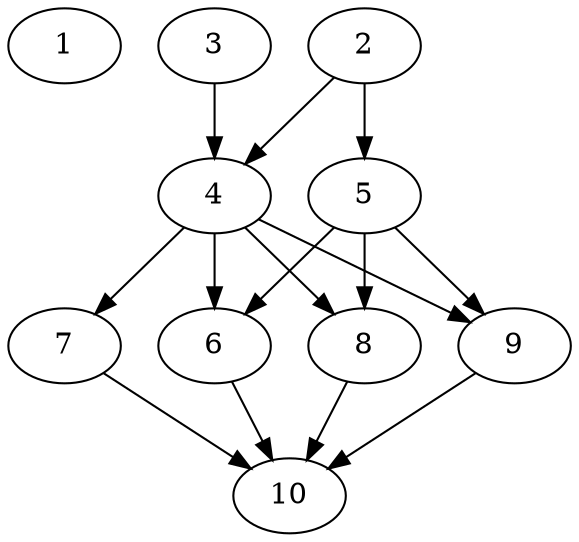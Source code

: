 // DAG automatically generated by daggen at Thu Oct  3 13:58:04 2019
// ./daggen --dot -n 10 --ccr 0.3 --fat 0.5 --regular 0.5 --density 0.9 --mindata 5242880 --maxdata 52428800 
digraph G {
  1 [size="52346880", alpha="0.18", expect_size="15704064"] 
  2 [size="54968320", alpha="0.08", expect_size="16490496"] 
  2 -> 4 [size ="16490496"]
  2 -> 5 [size ="16490496"]
  3 [size="65071787", alpha="0.18", expect_size="19521536"] 
  3 -> 4 [size ="19521536"]
  4 [size="114677760", alpha="0.10", expect_size="34403328"] 
  4 -> 6 [size ="34403328"]
  4 -> 7 [size ="34403328"]
  4 -> 8 [size ="34403328"]
  4 -> 9 [size ="34403328"]
  5 [size="78353067", alpha="0.01", expect_size="23505920"] 
  5 -> 6 [size ="23505920"]
  5 -> 8 [size ="23505920"]
  5 -> 9 [size ="23505920"]
  6 [size="20773547", alpha="0.06", expect_size="6232064"] 
  6 -> 10 [size ="6232064"]
  7 [size="81708373", alpha="0.08", expect_size="24512512"] 
  7 -> 10 [size ="24512512"]
  8 [size="24470187", alpha="0.08", expect_size="7341056"] 
  8 -> 10 [size ="7341056"]
  9 [size="171502933", alpha="0.06", expect_size="51450880"] 
  9 -> 10 [size ="51450880"]
  10 [size="121620480", alpha="0.05", expect_size="36486144"] 
}
